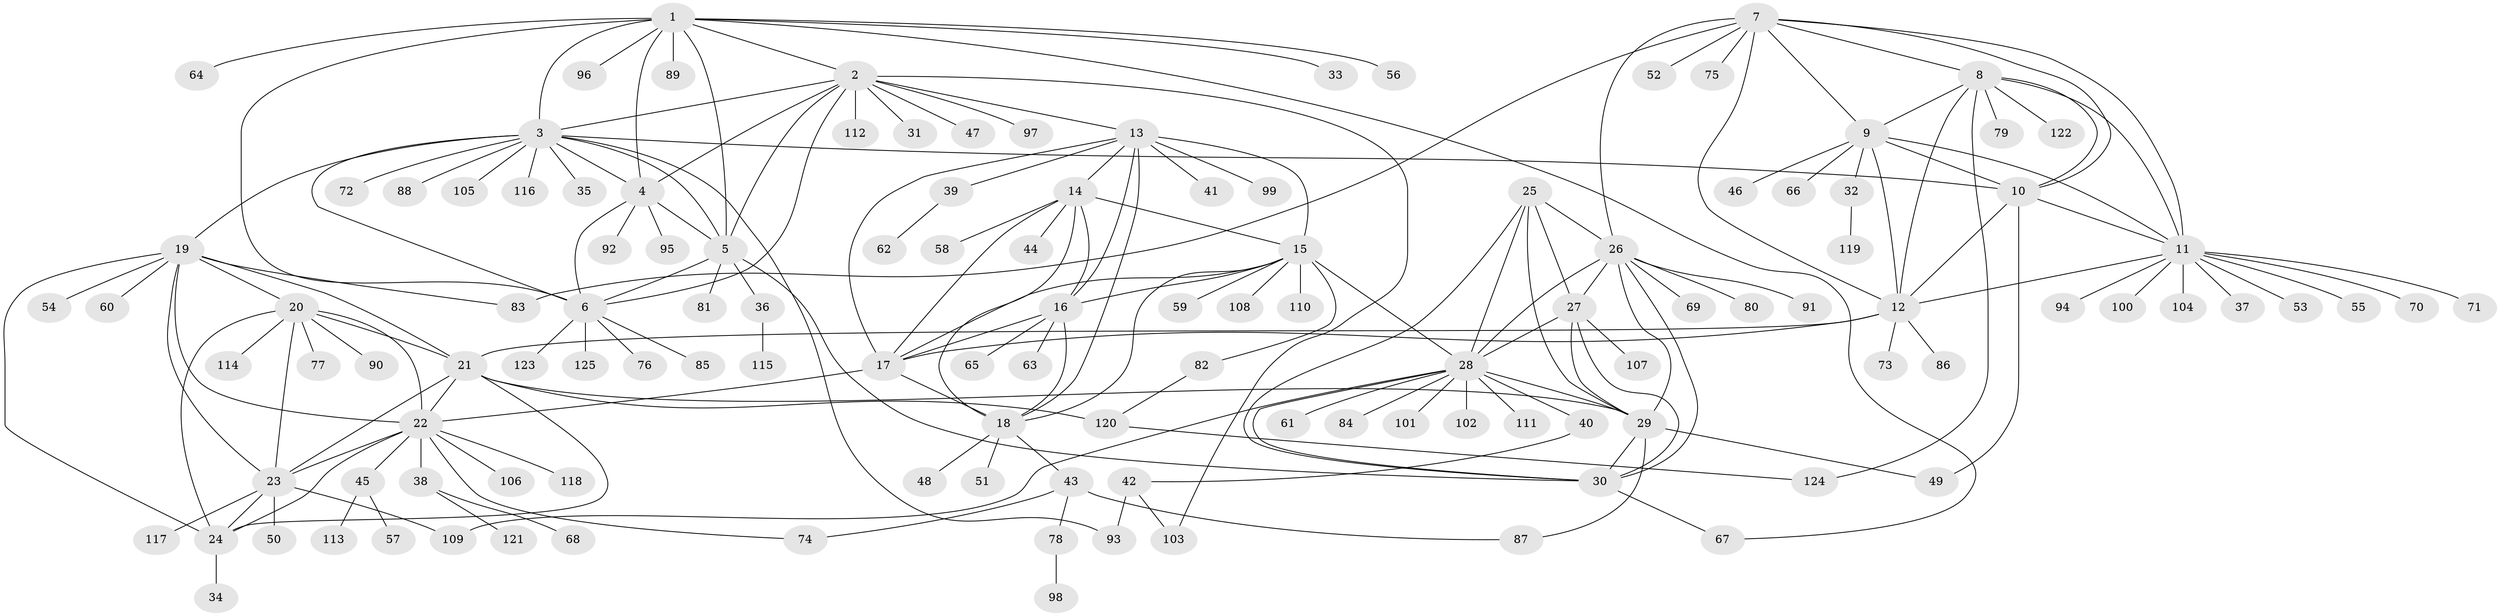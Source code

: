 // Generated by graph-tools (version 1.1) at 2025/37/03/09/25 02:37:17]
// undirected, 125 vertices, 190 edges
graph export_dot {
graph [start="1"]
  node [color=gray90,style=filled];
  1;
  2;
  3;
  4;
  5;
  6;
  7;
  8;
  9;
  10;
  11;
  12;
  13;
  14;
  15;
  16;
  17;
  18;
  19;
  20;
  21;
  22;
  23;
  24;
  25;
  26;
  27;
  28;
  29;
  30;
  31;
  32;
  33;
  34;
  35;
  36;
  37;
  38;
  39;
  40;
  41;
  42;
  43;
  44;
  45;
  46;
  47;
  48;
  49;
  50;
  51;
  52;
  53;
  54;
  55;
  56;
  57;
  58;
  59;
  60;
  61;
  62;
  63;
  64;
  65;
  66;
  67;
  68;
  69;
  70;
  71;
  72;
  73;
  74;
  75;
  76;
  77;
  78;
  79;
  80;
  81;
  82;
  83;
  84;
  85;
  86;
  87;
  88;
  89;
  90;
  91;
  92;
  93;
  94;
  95;
  96;
  97;
  98;
  99;
  100;
  101;
  102;
  103;
  104;
  105;
  106;
  107;
  108;
  109;
  110;
  111;
  112;
  113;
  114;
  115;
  116;
  117;
  118;
  119;
  120;
  121;
  122;
  123;
  124;
  125;
  1 -- 2;
  1 -- 3;
  1 -- 4;
  1 -- 5;
  1 -- 6;
  1 -- 33;
  1 -- 56;
  1 -- 64;
  1 -- 67;
  1 -- 89;
  1 -- 96;
  2 -- 3;
  2 -- 4;
  2 -- 5;
  2 -- 6;
  2 -- 13;
  2 -- 31;
  2 -- 47;
  2 -- 97;
  2 -- 103;
  2 -- 112;
  3 -- 4;
  3 -- 5;
  3 -- 6;
  3 -- 10;
  3 -- 19;
  3 -- 35;
  3 -- 72;
  3 -- 88;
  3 -- 93;
  3 -- 105;
  3 -- 116;
  4 -- 5;
  4 -- 6;
  4 -- 92;
  4 -- 95;
  5 -- 6;
  5 -- 30;
  5 -- 36;
  5 -- 81;
  6 -- 76;
  6 -- 85;
  6 -- 123;
  6 -- 125;
  7 -- 8;
  7 -- 9;
  7 -- 10;
  7 -- 11;
  7 -- 12;
  7 -- 26;
  7 -- 52;
  7 -- 75;
  7 -- 83;
  8 -- 9;
  8 -- 10;
  8 -- 11;
  8 -- 12;
  8 -- 79;
  8 -- 122;
  8 -- 124;
  9 -- 10;
  9 -- 11;
  9 -- 12;
  9 -- 32;
  9 -- 46;
  9 -- 66;
  10 -- 11;
  10 -- 12;
  10 -- 49;
  11 -- 12;
  11 -- 37;
  11 -- 53;
  11 -- 55;
  11 -- 70;
  11 -- 71;
  11 -- 94;
  11 -- 100;
  11 -- 104;
  12 -- 17;
  12 -- 21;
  12 -- 73;
  12 -- 86;
  13 -- 14;
  13 -- 15;
  13 -- 16;
  13 -- 17;
  13 -- 18;
  13 -- 39;
  13 -- 41;
  13 -- 99;
  14 -- 15;
  14 -- 16;
  14 -- 17;
  14 -- 18;
  14 -- 44;
  14 -- 58;
  15 -- 16;
  15 -- 17;
  15 -- 18;
  15 -- 28;
  15 -- 59;
  15 -- 82;
  15 -- 108;
  15 -- 110;
  16 -- 17;
  16 -- 18;
  16 -- 63;
  16 -- 65;
  17 -- 18;
  17 -- 22;
  18 -- 43;
  18 -- 48;
  18 -- 51;
  19 -- 20;
  19 -- 21;
  19 -- 22;
  19 -- 23;
  19 -- 24;
  19 -- 54;
  19 -- 60;
  19 -- 83;
  20 -- 21;
  20 -- 22;
  20 -- 23;
  20 -- 24;
  20 -- 77;
  20 -- 90;
  20 -- 114;
  21 -- 22;
  21 -- 23;
  21 -- 24;
  21 -- 29;
  21 -- 120;
  22 -- 23;
  22 -- 24;
  22 -- 38;
  22 -- 45;
  22 -- 74;
  22 -- 106;
  22 -- 118;
  23 -- 24;
  23 -- 50;
  23 -- 109;
  23 -- 117;
  24 -- 34;
  25 -- 26;
  25 -- 27;
  25 -- 28;
  25 -- 29;
  25 -- 30;
  26 -- 27;
  26 -- 28;
  26 -- 29;
  26 -- 30;
  26 -- 69;
  26 -- 80;
  26 -- 91;
  27 -- 28;
  27 -- 29;
  27 -- 30;
  27 -- 107;
  28 -- 29;
  28 -- 30;
  28 -- 40;
  28 -- 61;
  28 -- 84;
  28 -- 101;
  28 -- 102;
  28 -- 109;
  28 -- 111;
  29 -- 30;
  29 -- 49;
  29 -- 87;
  30 -- 67;
  32 -- 119;
  36 -- 115;
  38 -- 68;
  38 -- 121;
  39 -- 62;
  40 -- 42;
  42 -- 93;
  42 -- 103;
  43 -- 74;
  43 -- 78;
  43 -- 87;
  45 -- 57;
  45 -- 113;
  78 -- 98;
  82 -- 120;
  120 -- 124;
}
